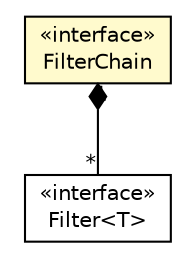 #!/usr/local/bin/dot
#
# Class diagram 
# Generated by UMLGraph version R5_6-24-gf6e263 (http://www.umlgraph.org/)
#

digraph G {
	edge [fontname="Helvetica",fontsize=10,labelfontname="Helvetica",labelfontsize=10];
	node [fontname="Helvetica",fontsize=10,shape=plaintext];
	nodesep=0.25;
	ranksep=0.5;
	// io.werval.api.filters.Filter<T>
	c16712 [label=<<table title="io.werval.api.filters.Filter" border="0" cellborder="1" cellspacing="0" cellpadding="2" port="p" href="./Filter.html">
		<tr><td><table border="0" cellspacing="0" cellpadding="1">
<tr><td align="center" balign="center"> &#171;interface&#187; </td></tr>
<tr><td align="center" balign="center"> Filter&lt;T&gt; </td></tr>
		</table></td></tr>
		</table>>, URL="./Filter.html", fontname="Helvetica", fontcolor="black", fontsize=10.0];
	// io.werval.api.filters.FilterChain
	c16713 [label=<<table title="io.werval.api.filters.FilterChain" border="0" cellborder="1" cellspacing="0" cellpadding="2" port="p" bgcolor="lemonChiffon" href="./FilterChain.html">
		<tr><td><table border="0" cellspacing="0" cellpadding="1">
<tr><td align="center" balign="center"> &#171;interface&#187; </td></tr>
<tr><td align="center" balign="center"> FilterChain </td></tr>
		</table></td></tr>
		</table>>, URL="./FilterChain.html", fontname="Helvetica", fontcolor="black", fontsize=10.0];
	// io.werval.api.filters.FilterChain COMPOSED io.werval.api.filters.Filter<T>
	c16713:p -> c16712:p [taillabel="1", label="", headlabel="*", fontname="Helvetica", fontcolor="black", fontsize=10.0, color="black", arrowhead=none, arrowtail=diamond, dir=both];
}

